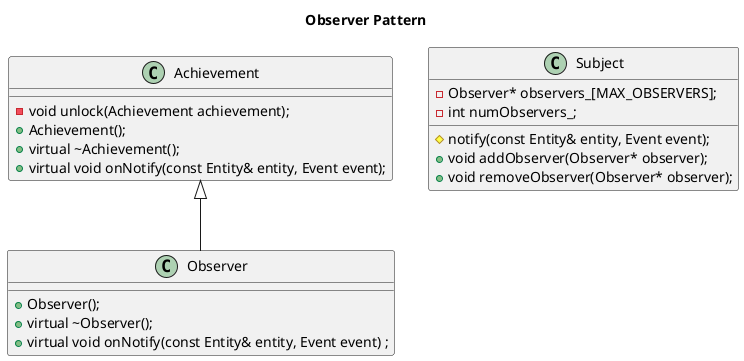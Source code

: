 @startuml

title Observer Pattern

Achievement <|-- Observer

class Observer {
  +Observer();
  +virtual ~Observer();
  +virtual void onNotify(const Entity& entity, Event event) ;
}

class Achievement {
  -void unlock(Achievement achievement);
  +Achievement();
  +virtual ~Achievement();
  +virtual void onNotify(const Entity& entity, Event event);
}

class Subject {
  -Observer* observers_[MAX_OBSERVERS];
  -int numObservers_;
  #notify(const Entity& entity, Event event);
  +void addObserver(Observer* observer);
  +void removeObserver(Observer* observer);
}

@enduml
